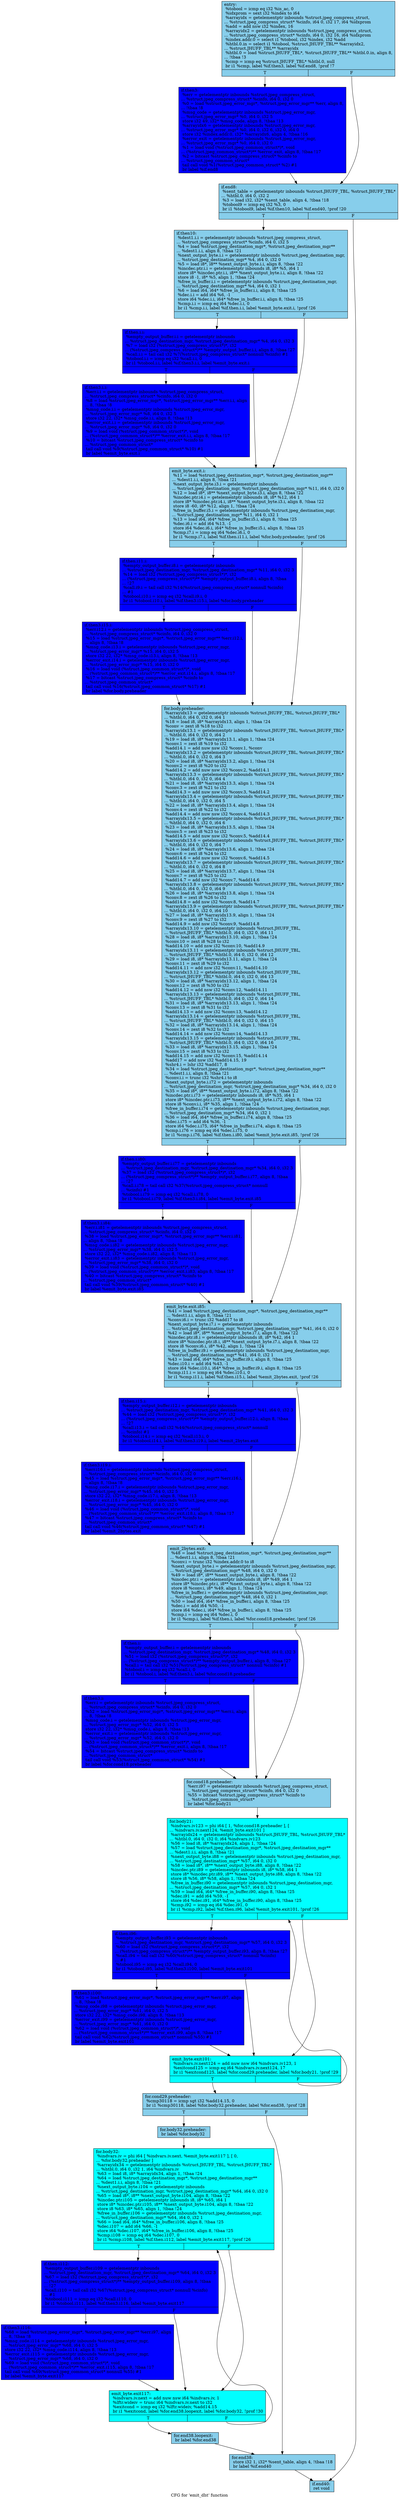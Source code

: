 digraph "CFG for 'emit_dht' function" {
	label="CFG for 'emit_dht' function";

	Node0x5b3e4f0 [shape=record, style = filled, fillcolor = skyblue, label="{entry:\l  %tobool = icmp eq i32 %is_ac, 0\l  %idxprom = sext i32 %index to i64\l  %arrayidx = getelementptr inbounds %struct.jpeg_compress_struct,\l... %struct.jpeg_compress_struct* %cinfo, i64 0, i32 17, i64 %idxprom\l  %add = add nsw i32 %index, 16\l  %arrayidx2 = getelementptr inbounds %struct.jpeg_compress_struct,\l... %struct.jpeg_compress_struct* %cinfo, i64 0, i32 16, i64 %idxprom\l  %index.addr.0 = select i1 %tobool, i32 %index, i32 %add\l  %htbl.0.in = select i1 %tobool, %struct.JHUFF_TBL** %arrayidx2,\l... %struct.JHUFF_TBL** %arrayidx\l  %htbl.0 = load %struct.JHUFF_TBL*, %struct.JHUFF_TBL** %htbl.0.in, align 8,\l... !tbaa !3\l  %cmp = icmp eq %struct.JHUFF_TBL* %htbl.0, null\l  br i1 %cmp, label %if.then3, label %if.end8, !prof !7\l|{<s0>T|<s1>F}}"];
	Node0x5b3e4f0:s0 -> Node0x5b3e2c0;
	Node0x5b3e4f0:s1 -> Node0x5b3e340;
	Node0x5b3e2c0 [shape=record, style = filled, fillcolor = blue, label="{if.then3:                                         \l  %err = getelementptr inbounds %struct.jpeg_compress_struct,\l... %struct.jpeg_compress_struct* %cinfo, i64 0, i32 0\l  %0 = load %struct.jpeg_error_mgr*, %struct.jpeg_error_mgr** %err, align 8,\l... !tbaa !8\l  %msg_code = getelementptr inbounds %struct.jpeg_error_mgr,\l... %struct.jpeg_error_mgr* %0, i64 0, i32 5\l  store i32 49, i32* %msg_code, align 8, !tbaa !13\l  %arrayidx6 = getelementptr inbounds %struct.jpeg_error_mgr,\l... %struct.jpeg_error_mgr* %0, i64 0, i32 6, i32 0, i64 0\l  store i32 %index.addr.0, i32* %arrayidx6, align 4, !tbaa !16\l  %error_exit = getelementptr inbounds %struct.jpeg_error_mgr,\l... %struct.jpeg_error_mgr* %0, i64 0, i32 0\l  %1 = load void (%struct.jpeg_common_struct*)*, void\l... (%struct.jpeg_common_struct*)** %error_exit, align 8, !tbaa !17\l  %2 = bitcast %struct.jpeg_compress_struct* %cinfo to\l... %struct.jpeg_common_struct*\l  tail call void %1(%struct.jpeg_common_struct* %2) #1\l  br label %if.end8\l}"];
	Node0x5b3e2c0 -> Node0x5b3e340;
	Node0x5b3e340 [shape=record, style = filled, fillcolor = skyblue, label="{if.end8:                                          \l  %sent_table = getelementptr inbounds %struct.JHUFF_TBL, %struct.JHUFF_TBL*\l... %htbl.0, i64 0, i32 2\l  %3 = load i32, i32* %sent_table, align 4, !tbaa !18\l  %tobool9 = icmp eq i32 %3, 0\l  br i1 %tobool9, label %if.then10, label %if.end40, !prof !20\l|{<s0>T|<s1>F}}"];
	Node0x5b3e340:s0 -> Node0x5b4f8e0;
	Node0x5b3e340:s1 -> Node0x5b4f9c0;
	Node0x5b4f8e0 [shape=record, style = filled, fillcolor = skyblue, label="{if.then10:                                        \l  %dest1.i.i = getelementptr inbounds %struct.jpeg_compress_struct,\l... %struct.jpeg_compress_struct* %cinfo, i64 0, i32 5\l  %4 = load %struct.jpeg_destination_mgr*, %struct.jpeg_destination_mgr**\l... %dest1.i.i, align 8, !tbaa !21\l  %next_output_byte.i.i = getelementptr inbounds %struct.jpeg_destination_mgr,\l... %struct.jpeg_destination_mgr* %4, i64 0, i32 0\l  %5 = load i8*, i8** %next_output_byte.i.i, align 8, !tbaa !22\l  %incdec.ptr.i.i = getelementptr inbounds i8, i8* %5, i64 1\l  store i8* %incdec.ptr.i.i, i8** %next_output_byte.i.i, align 8, !tbaa !22\l  store i8 -1, i8* %5, align 1, !tbaa !24\l  %free_in_buffer.i.i = getelementptr inbounds %struct.jpeg_destination_mgr,\l... %struct.jpeg_destination_mgr* %4, i64 0, i32 1\l  %6 = load i64, i64* %free_in_buffer.i.i, align 8, !tbaa !25\l  %dec.i.i = add i64 %6, -1\l  store i64 %dec.i.i, i64* %free_in_buffer.i.i, align 8, !tbaa !25\l  %cmp.i.i = icmp eq i64 %dec.i.i, 0\l  br i1 %cmp.i.i, label %if.then.i.i, label %emit_byte.exit.i, !prof !26\l|{<s0>T|<s1>F}}"];
	Node0x5b4f8e0:s0 -> Node0x5b50510;
	Node0x5b4f8e0:s1 -> Node0x5b505f0;
	Node0x5b50510 [shape=record, style = filled, fillcolor = blue, label="{if.then.i.i:                                      \l  %empty_output_buffer.i.i = getelementptr inbounds\l... %struct.jpeg_destination_mgr, %struct.jpeg_destination_mgr* %4, i64 0, i32 3\l  %7 = load i32 (%struct.jpeg_compress_struct*)*, i32\l... (%struct.jpeg_compress_struct*)** %empty_output_buffer.i.i, align 8, !tbaa !27\l  %call.i.i = tail call i32 %7(%struct.jpeg_compress_struct* nonnull %cinfo) #1\l  %tobool.i.i = icmp eq i32 %call.i.i, 0\l  br i1 %tobool.i.i, label %if.then3.i.i, label %emit_byte.exit.i\l|{<s0>T|<s1>F}}"];
	Node0x5b50510:s0 -> Node0x5b50a20;
	Node0x5b50510:s1 -> Node0x5b505f0;
	Node0x5b50a20 [shape=record, style = filled, fillcolor = blue, label="{if.then3.i.i:                                     \l  %err.i.i = getelementptr inbounds %struct.jpeg_compress_struct,\l... %struct.jpeg_compress_struct* %cinfo, i64 0, i32 0\l  %8 = load %struct.jpeg_error_mgr*, %struct.jpeg_error_mgr** %err.i.i, align\l... 8, !tbaa !8\l  %msg_code.i.i = getelementptr inbounds %struct.jpeg_error_mgr,\l... %struct.jpeg_error_mgr* %8, i64 0, i32 5\l  store i32 22, i32* %msg_code.i.i, align 8, !tbaa !13\l  %error_exit.i.i = getelementptr inbounds %struct.jpeg_error_mgr,\l... %struct.jpeg_error_mgr* %8, i64 0, i32 0\l  %9 = load void (%struct.jpeg_common_struct*)*, void\l... (%struct.jpeg_common_struct*)** %error_exit.i.i, align 8, !tbaa !17\l  %10 = bitcast %struct.jpeg_compress_struct* %cinfo to\l... %struct.jpeg_common_struct*\l  tail call void %9(%struct.jpeg_common_struct* %10) #1\l  br label %emit_byte.exit.i\l}"];
	Node0x5b50a20 -> Node0x5b505f0;
	Node0x5b505f0 [shape=record, style = filled, fillcolor = skyblue, label="{emit_byte.exit.i:                                 \l  %11 = load %struct.jpeg_destination_mgr*, %struct.jpeg_destination_mgr**\l... %dest1.i.i, align 8, !tbaa !21\l  %next_output_byte.i3.i = getelementptr inbounds\l... %struct.jpeg_destination_mgr, %struct.jpeg_destination_mgr* %11, i64 0, i32 0\l  %12 = load i8*, i8** %next_output_byte.i3.i, align 8, !tbaa !22\l  %incdec.ptr.i4.i = getelementptr inbounds i8, i8* %12, i64 1\l  store i8* %incdec.ptr.i4.i, i8** %next_output_byte.i3.i, align 8, !tbaa !22\l  store i8 -60, i8* %12, align 1, !tbaa !24\l  %free_in_buffer.i5.i = getelementptr inbounds %struct.jpeg_destination_mgr,\l... %struct.jpeg_destination_mgr* %11, i64 0, i32 1\l  %13 = load i64, i64* %free_in_buffer.i5.i, align 8, !tbaa !25\l  %dec.i6.i = add i64 %13, -1\l  store i64 %dec.i6.i, i64* %free_in_buffer.i5.i, align 8, !tbaa !25\l  %cmp.i7.i = icmp eq i64 %dec.i6.i, 0\l  br i1 %cmp.i7.i, label %if.then.i11.i, label %for.body.preheader, !prof !26\l|{<s0>T|<s1>F}}"];
	Node0x5b505f0:s0 -> Node0x5b51740;
	Node0x5b505f0:s1 -> Node0x5b51850;
	Node0x5b51740 [shape=record, style = filled, fillcolor = blue, label="{if.then.i11.i:                                    \l  %empty_output_buffer.i8.i = getelementptr inbounds\l... %struct.jpeg_destination_mgr, %struct.jpeg_destination_mgr* %11, i64 0, i32 3\l  %14 = load i32 (%struct.jpeg_compress_struct*)*, i32\l... (%struct.jpeg_compress_struct*)** %empty_output_buffer.i8.i, align 8, !tbaa\l... !27\l  %call.i9.i = tail call i32 %14(%struct.jpeg_compress_struct* nonnull %cinfo)\l... #1\l  %tobool.i10.i = icmp eq i32 %call.i9.i, 0\l  br i1 %tobool.i10.i, label %if.then3.i15.i, label %for.body.preheader\l|{<s0>T|<s1>F}}"];
	Node0x5b51740:s0 -> Node0x5b51c20;
	Node0x5b51740:s1 -> Node0x5b51850;
	Node0x5b51c20 [shape=record, style = filled, fillcolor = blue, label="{if.then3.i15.i:                                   \l  %err.i12.i = getelementptr inbounds %struct.jpeg_compress_struct,\l... %struct.jpeg_compress_struct* %cinfo, i64 0, i32 0\l  %15 = load %struct.jpeg_error_mgr*, %struct.jpeg_error_mgr** %err.i12.i,\l... align 8, !tbaa !8\l  %msg_code.i13.i = getelementptr inbounds %struct.jpeg_error_mgr,\l... %struct.jpeg_error_mgr* %15, i64 0, i32 5\l  store i32 22, i32* %msg_code.i13.i, align 8, !tbaa !13\l  %error_exit.i14.i = getelementptr inbounds %struct.jpeg_error_mgr,\l... %struct.jpeg_error_mgr* %15, i64 0, i32 0\l  %16 = load void (%struct.jpeg_common_struct*)*, void\l... (%struct.jpeg_common_struct*)** %error_exit.i14.i, align 8, !tbaa !17\l  %17 = bitcast %struct.jpeg_compress_struct* %cinfo to\l... %struct.jpeg_common_struct*\l  tail call void %16(%struct.jpeg_common_struct* %17) #1\l  br label %for.body.preheader\l}"];
	Node0x5b51c20 -> Node0x5b51850;
	Node0x5b51850 [shape=record, style = filled, fillcolor = skyblue, label="{for.body.preheader:                               \l  %arrayidx13 = getelementptr inbounds %struct.JHUFF_TBL, %struct.JHUFF_TBL*\l... %htbl.0, i64 0, i32 0, i64 1\l  %18 = load i8, i8* %arrayidx13, align 1, !tbaa !24\l  %conv = zext i8 %18 to i32\l  %arrayidx13.1 = getelementptr inbounds %struct.JHUFF_TBL, %struct.JHUFF_TBL*\l... %htbl.0, i64 0, i32 0, i64 2\l  %19 = load i8, i8* %arrayidx13.1, align 1, !tbaa !24\l  %conv.1 = zext i8 %19 to i32\l  %add14.1 = add nuw nsw i32 %conv.1, %conv\l  %arrayidx13.2 = getelementptr inbounds %struct.JHUFF_TBL, %struct.JHUFF_TBL*\l... %htbl.0, i64 0, i32 0, i64 3\l  %20 = load i8, i8* %arrayidx13.2, align 1, !tbaa !24\l  %conv.2 = zext i8 %20 to i32\l  %add14.2 = add nuw nsw i32 %conv.2, %add14.1\l  %arrayidx13.3 = getelementptr inbounds %struct.JHUFF_TBL, %struct.JHUFF_TBL*\l... %htbl.0, i64 0, i32 0, i64 4\l  %21 = load i8, i8* %arrayidx13.3, align 1, !tbaa !24\l  %conv.3 = zext i8 %21 to i32\l  %add14.3 = add nuw nsw i32 %conv.3, %add14.2\l  %arrayidx13.4 = getelementptr inbounds %struct.JHUFF_TBL, %struct.JHUFF_TBL*\l... %htbl.0, i64 0, i32 0, i64 5\l  %22 = load i8, i8* %arrayidx13.4, align 1, !tbaa !24\l  %conv.4 = zext i8 %22 to i32\l  %add14.4 = add nuw nsw i32 %conv.4, %add14.3\l  %arrayidx13.5 = getelementptr inbounds %struct.JHUFF_TBL, %struct.JHUFF_TBL*\l... %htbl.0, i64 0, i32 0, i64 6\l  %23 = load i8, i8* %arrayidx13.5, align 1, !tbaa !24\l  %conv.5 = zext i8 %23 to i32\l  %add14.5 = add nuw nsw i32 %conv.5, %add14.4\l  %arrayidx13.6 = getelementptr inbounds %struct.JHUFF_TBL, %struct.JHUFF_TBL*\l... %htbl.0, i64 0, i32 0, i64 7\l  %24 = load i8, i8* %arrayidx13.6, align 1, !tbaa !24\l  %conv.6 = zext i8 %24 to i32\l  %add14.6 = add nuw nsw i32 %conv.6, %add14.5\l  %arrayidx13.7 = getelementptr inbounds %struct.JHUFF_TBL, %struct.JHUFF_TBL*\l... %htbl.0, i64 0, i32 0, i64 8\l  %25 = load i8, i8* %arrayidx13.7, align 1, !tbaa !24\l  %conv.7 = zext i8 %25 to i32\l  %add14.7 = add nsw i32 %conv.7, %add14.6\l  %arrayidx13.8 = getelementptr inbounds %struct.JHUFF_TBL, %struct.JHUFF_TBL*\l... %htbl.0, i64 0, i32 0, i64 9\l  %26 = load i8, i8* %arrayidx13.8, align 1, !tbaa !24\l  %conv.8 = zext i8 %26 to i32\l  %add14.8 = add nsw i32 %conv.8, %add14.7\l  %arrayidx13.9 = getelementptr inbounds %struct.JHUFF_TBL, %struct.JHUFF_TBL*\l... %htbl.0, i64 0, i32 0, i64 10\l  %27 = load i8, i8* %arrayidx13.9, align 1, !tbaa !24\l  %conv.9 = zext i8 %27 to i32\l  %add14.9 = add nsw i32 %conv.9, %add14.8\l  %arrayidx13.10 = getelementptr inbounds %struct.JHUFF_TBL,\l... %struct.JHUFF_TBL* %htbl.0, i64 0, i32 0, i64 11\l  %28 = load i8, i8* %arrayidx13.10, align 1, !tbaa !24\l  %conv.10 = zext i8 %28 to i32\l  %add14.10 = add nsw i32 %conv.10, %add14.9\l  %arrayidx13.11 = getelementptr inbounds %struct.JHUFF_TBL,\l... %struct.JHUFF_TBL* %htbl.0, i64 0, i32 0, i64 12\l  %29 = load i8, i8* %arrayidx13.11, align 1, !tbaa !24\l  %conv.11 = zext i8 %29 to i32\l  %add14.11 = add nsw i32 %conv.11, %add14.10\l  %arrayidx13.12 = getelementptr inbounds %struct.JHUFF_TBL,\l... %struct.JHUFF_TBL* %htbl.0, i64 0, i32 0, i64 13\l  %30 = load i8, i8* %arrayidx13.12, align 1, !tbaa !24\l  %conv.12 = zext i8 %30 to i32\l  %add14.12 = add nsw i32 %conv.12, %add14.11\l  %arrayidx13.13 = getelementptr inbounds %struct.JHUFF_TBL,\l... %struct.JHUFF_TBL* %htbl.0, i64 0, i32 0, i64 14\l  %31 = load i8, i8* %arrayidx13.13, align 1, !tbaa !24\l  %conv.13 = zext i8 %31 to i32\l  %add14.13 = add nsw i32 %conv.13, %add14.12\l  %arrayidx13.14 = getelementptr inbounds %struct.JHUFF_TBL,\l... %struct.JHUFF_TBL* %htbl.0, i64 0, i32 0, i64 15\l  %32 = load i8, i8* %arrayidx13.14, align 1, !tbaa !24\l  %conv.14 = zext i8 %32 to i32\l  %add14.14 = add nsw i32 %conv.14, %add14.13\l  %arrayidx13.15 = getelementptr inbounds %struct.JHUFF_TBL,\l... %struct.JHUFF_TBL* %htbl.0, i64 0, i32 0, i64 16\l  %33 = load i8, i8* %arrayidx13.15, align 1, !tbaa !24\l  %conv.15 = zext i8 %33 to i32\l  %add14.15 = add nsw i32 %conv.15, %add14.14\l  %add17 = add nsw i32 %add14.15, 19\l  %shr4.i = lshr i32 %add17, 8\l  %34 = load %struct.jpeg_destination_mgr*, %struct.jpeg_destination_mgr**\l... %dest1.i.i, align 8, !tbaa !21\l  %conv.i.i = trunc i32 %shr4.i to i8\l  %next_output_byte.i.i72 = getelementptr inbounds\l... %struct.jpeg_destination_mgr, %struct.jpeg_destination_mgr* %34, i64 0, i32 0\l  %35 = load i8*, i8** %next_output_byte.i.i72, align 8, !tbaa !22\l  %incdec.ptr.i.i73 = getelementptr inbounds i8, i8* %35, i64 1\l  store i8* %incdec.ptr.i.i73, i8** %next_output_byte.i.i72, align 8, !tbaa !22\l  store i8 %conv.i.i, i8* %35, align 1, !tbaa !24\l  %free_in_buffer.i.i74 = getelementptr inbounds %struct.jpeg_destination_mgr,\l... %struct.jpeg_destination_mgr* %34, i64 0, i32 1\l  %36 = load i64, i64* %free_in_buffer.i.i74, align 8, !tbaa !25\l  %dec.i.i75 = add i64 %36, -1\l  store i64 %dec.i.i75, i64* %free_in_buffer.i.i74, align 8, !tbaa !25\l  %cmp.i.i76 = icmp eq i64 %dec.i.i75, 0\l  br i1 %cmp.i.i76, label %if.then.i.i80, label %emit_byte.exit.i85, !prof !26\l|{<s0>T|<s1>F}}"];
	Node0x5b51850:s0 -> Node0x5b56ab0;
	Node0x5b51850:s1 -> Node0x5b56bc0;
	Node0x5b56ab0 [shape=record, style = filled, fillcolor = blue, label="{if.then.i.i80:                                    \l  %empty_output_buffer.i.i77 = getelementptr inbounds\l... %struct.jpeg_destination_mgr, %struct.jpeg_destination_mgr* %34, i64 0, i32 3\l  %37 = load i32 (%struct.jpeg_compress_struct*)*, i32\l... (%struct.jpeg_compress_struct*)** %empty_output_buffer.i.i77, align 8, !tbaa\l... !27\l  %call.i.i78 = tail call i32 %37(%struct.jpeg_compress_struct* nonnull\l... %cinfo) #1\l  %tobool.i.i79 = icmp eq i32 %call.i.i78, 0\l  br i1 %tobool.i.i79, label %if.then3.i.i84, label %emit_byte.exit.i85\l|{<s0>T|<s1>F}}"];
	Node0x5b56ab0:s0 -> Node0x5b56fd0;
	Node0x5b56ab0:s1 -> Node0x5b56bc0;
	Node0x5b56fd0 [shape=record, style = filled, fillcolor = blue, label="{if.then3.i.i84:                                   \l  %err.i.i81 = getelementptr inbounds %struct.jpeg_compress_struct,\l... %struct.jpeg_compress_struct* %cinfo, i64 0, i32 0\l  %38 = load %struct.jpeg_error_mgr*, %struct.jpeg_error_mgr** %err.i.i81,\l... align 8, !tbaa !8\l  %msg_code.i.i82 = getelementptr inbounds %struct.jpeg_error_mgr,\l... %struct.jpeg_error_mgr* %38, i64 0, i32 5\l  store i32 22, i32* %msg_code.i.i82, align 8, !tbaa !13\l  %error_exit.i.i83 = getelementptr inbounds %struct.jpeg_error_mgr,\l... %struct.jpeg_error_mgr* %38, i64 0, i32 0\l  %39 = load void (%struct.jpeg_common_struct*)*, void\l... (%struct.jpeg_common_struct*)** %error_exit.i.i83, align 8, !tbaa !17\l  %40 = bitcast %struct.jpeg_compress_struct* %cinfo to\l... %struct.jpeg_common_struct*\l  tail call void %39(%struct.jpeg_common_struct* %40) #1\l  br label %emit_byte.exit.i85\l}"];
	Node0x5b56fd0 -> Node0x5b56bc0;
	Node0x5b56bc0 [shape=record, style = filled, fillcolor = skyblue, label="{emit_byte.exit.i85:                               \l  %41 = load %struct.jpeg_destination_mgr*, %struct.jpeg_destination_mgr**\l... %dest1.i.i, align 8, !tbaa !21\l  %conv.i6.i = trunc i32 %add17 to i8\l  %next_output_byte.i7.i = getelementptr inbounds\l... %struct.jpeg_destination_mgr, %struct.jpeg_destination_mgr* %41, i64 0, i32 0\l  %42 = load i8*, i8** %next_output_byte.i7.i, align 8, !tbaa !22\l  %incdec.ptr.i8.i = getelementptr inbounds i8, i8* %42, i64 1\l  store i8* %incdec.ptr.i8.i, i8** %next_output_byte.i7.i, align 8, !tbaa !22\l  store i8 %conv.i6.i, i8* %42, align 1, !tbaa !24\l  %free_in_buffer.i9.i = getelementptr inbounds %struct.jpeg_destination_mgr,\l... %struct.jpeg_destination_mgr* %41, i64 0, i32 1\l  %43 = load i64, i64* %free_in_buffer.i9.i, align 8, !tbaa !25\l  %dec.i10.i = add i64 %43, -1\l  store i64 %dec.i10.i, i64* %free_in_buffer.i9.i, align 8, !tbaa !25\l  %cmp.i11.i = icmp eq i64 %dec.i10.i, 0\l  br i1 %cmp.i11.i, label %if.then.i15.i, label %emit_2bytes.exit, !prof !26\l|{<s0>T|<s1>F}}"];
	Node0x5b56bc0:s0 -> Node0x5b57d10;
	Node0x5b56bc0:s1 -> Node0x5b57e20;
	Node0x5b57d10 [shape=record, style = filled, fillcolor = blue, label="{if.then.i15.i:                                    \l  %empty_output_buffer.i12.i = getelementptr inbounds\l... %struct.jpeg_destination_mgr, %struct.jpeg_destination_mgr* %41, i64 0, i32 3\l  %44 = load i32 (%struct.jpeg_compress_struct*)*, i32\l... (%struct.jpeg_compress_struct*)** %empty_output_buffer.i12.i, align 8, !tbaa\l... !27\l  %call.i13.i = tail call i32 %44(%struct.jpeg_compress_struct* nonnull\l... %cinfo) #1\l  %tobool.i14.i = icmp eq i32 %call.i13.i, 0\l  br i1 %tobool.i14.i, label %if.then3.i19.i, label %emit_2bytes.exit\l|{<s0>T|<s1>F}}"];
	Node0x5b57d10:s0 -> Node0x5b581f0;
	Node0x5b57d10:s1 -> Node0x5b57e20;
	Node0x5b581f0 [shape=record, style = filled, fillcolor = blue, label="{if.then3.i19.i:                                   \l  %err.i16.i = getelementptr inbounds %struct.jpeg_compress_struct,\l... %struct.jpeg_compress_struct* %cinfo, i64 0, i32 0\l  %45 = load %struct.jpeg_error_mgr*, %struct.jpeg_error_mgr** %err.i16.i,\l... align 8, !tbaa !8\l  %msg_code.i17.i = getelementptr inbounds %struct.jpeg_error_mgr,\l... %struct.jpeg_error_mgr* %45, i64 0, i32 5\l  store i32 22, i32* %msg_code.i17.i, align 8, !tbaa !13\l  %error_exit.i18.i = getelementptr inbounds %struct.jpeg_error_mgr,\l... %struct.jpeg_error_mgr* %45, i64 0, i32 0\l  %46 = load void (%struct.jpeg_common_struct*)*, void\l... (%struct.jpeg_common_struct*)** %error_exit.i18.i, align 8, !tbaa !17\l  %47 = bitcast %struct.jpeg_compress_struct* %cinfo to\l... %struct.jpeg_common_struct*\l  tail call void %46(%struct.jpeg_common_struct* %47) #1\l  br label %emit_2bytes.exit\l}"];
	Node0x5b581f0 -> Node0x5b57e20;
	Node0x5b57e20 [shape=record, style = filled, fillcolor = skyblue, label="{emit_2bytes.exit:                                 \l  %48 = load %struct.jpeg_destination_mgr*, %struct.jpeg_destination_mgr**\l... %dest1.i.i, align 8, !tbaa !21\l  %conv.i = trunc i32 %index.addr.0 to i8\l  %next_output_byte.i = getelementptr inbounds %struct.jpeg_destination_mgr,\l... %struct.jpeg_destination_mgr* %48, i64 0, i32 0\l  %49 = load i8*, i8** %next_output_byte.i, align 8, !tbaa !22\l  %incdec.ptr.i = getelementptr inbounds i8, i8* %49, i64 1\l  store i8* %incdec.ptr.i, i8** %next_output_byte.i, align 8, !tbaa !22\l  store i8 %conv.i, i8* %49, align 1, !tbaa !24\l  %free_in_buffer.i = getelementptr inbounds %struct.jpeg_destination_mgr,\l... %struct.jpeg_destination_mgr* %48, i64 0, i32 1\l  %50 = load i64, i64* %free_in_buffer.i, align 8, !tbaa !25\l  %dec.i = add i64 %50, -1\l  store i64 %dec.i, i64* %free_in_buffer.i, align 8, !tbaa !25\l  %cmp.i = icmp eq i64 %dec.i, 0\l  br i1 %cmp.i, label %if.then.i, label %for.cond18.preheader, !prof !26\l|{<s0>T|<s1>F}}"];
	Node0x5b57e20:s0 -> Node0x5b58ef0;
	Node0x5b57e20:s1 -> Node0x5b58fd0;
	Node0x5b58ef0 [shape=record, style = filled, fillcolor = blue, label="{if.then.i:                                        \l  %empty_output_buffer.i = getelementptr inbounds\l... %struct.jpeg_destination_mgr, %struct.jpeg_destination_mgr* %48, i64 0, i32 3\l  %51 = load i32 (%struct.jpeg_compress_struct*)*, i32\l... (%struct.jpeg_compress_struct*)** %empty_output_buffer.i, align 8, !tbaa !27\l  %call.i = tail call i32 %51(%struct.jpeg_compress_struct* nonnull %cinfo) #1\l  %tobool.i = icmp eq i32 %call.i, 0\l  br i1 %tobool.i, label %if.then3.i, label %for.cond18.preheader\l|{<s0>T|<s1>F}}"];
	Node0x5b58ef0:s0 -> Node0x5b593a0;
	Node0x5b58ef0:s1 -> Node0x5b58fd0;
	Node0x5b593a0 [shape=record, style = filled, fillcolor = blue, label="{if.then3.i:                                       \l  %err.i = getelementptr inbounds %struct.jpeg_compress_struct,\l... %struct.jpeg_compress_struct* %cinfo, i64 0, i32 0\l  %52 = load %struct.jpeg_error_mgr*, %struct.jpeg_error_mgr** %err.i, align\l... 8, !tbaa !8\l  %msg_code.i = getelementptr inbounds %struct.jpeg_error_mgr,\l... %struct.jpeg_error_mgr* %52, i64 0, i32 5\l  store i32 22, i32* %msg_code.i, align 8, !tbaa !13\l  %error_exit.i = getelementptr inbounds %struct.jpeg_error_mgr,\l... %struct.jpeg_error_mgr* %52, i64 0, i32 0\l  %53 = load void (%struct.jpeg_common_struct*)*, void\l... (%struct.jpeg_common_struct*)** %error_exit.i, align 8, !tbaa !17\l  %54 = bitcast %struct.jpeg_compress_struct* %cinfo to\l... %struct.jpeg_common_struct*\l  tail call void %53(%struct.jpeg_common_struct* %54) #1\l  br label %for.cond18.preheader\l}"];
	Node0x5b593a0 -> Node0x5b58fd0;
	Node0x5b58fd0 [shape=record, style = filled, fillcolor = skyblue, label="{for.cond18.preheader:                             \l  %err.i97 = getelementptr inbounds %struct.jpeg_compress_struct,\l... %struct.jpeg_compress_struct* %cinfo, i64 0, i32 0\l  %55 = bitcast %struct.jpeg_compress_struct* %cinfo to\l... %struct.jpeg_common_struct*\l  br label %for.body21\l}"];
	Node0x5b58fd0 -> Node0x5b05a30;
	Node0x5b05b70 [shape=record, style = filled, fillcolor = skyblue, label="{for.cond29.preheader:                             \l  %cmp30118 = icmp sgt i32 %add14.15, 0\l  br i1 %cmp30118, label %for.body32.preheader, label %for.end38, !prof !28\l|{<s0>T|<s1>F}}"];
	Node0x5b05b70:s0 -> Node0x5b05d30;
	Node0x5b05b70:s1 -> Node0x5b05db0;
	Node0x5b05d30 [shape=record, style = filled, fillcolor = skyblue, label="{for.body32.preheader:                             \l  br label %for.body32\l}"];
	Node0x5b05d30 -> Node0x5b06020;
	Node0x5b05a30 [shape=record, style = filled, fillcolor = cyan, label="{for.body21:                                       \l  %indvars.iv123 = phi i64 [ 1, %for.cond18.preheader ], [\l... %indvars.iv.next124, %emit_byte.exit101 ]\l  %arrayidx24 = getelementptr inbounds %struct.JHUFF_TBL, %struct.JHUFF_TBL*\l... %htbl.0, i64 0, i32 0, i64 %indvars.iv123\l  %56 = load i8, i8* %arrayidx24, align 1, !tbaa !24\l  %57 = load %struct.jpeg_destination_mgr*, %struct.jpeg_destination_mgr**\l... %dest1.i.i, align 8, !tbaa !21\l  %next_output_byte.i88 = getelementptr inbounds %struct.jpeg_destination_mgr,\l... %struct.jpeg_destination_mgr* %57, i64 0, i32 0\l  %58 = load i8*, i8** %next_output_byte.i88, align 8, !tbaa !22\l  %incdec.ptr.i89 = getelementptr inbounds i8, i8* %58, i64 1\l  store i8* %incdec.ptr.i89, i8** %next_output_byte.i88, align 8, !tbaa !22\l  store i8 %56, i8* %58, align 1, !tbaa !24\l  %free_in_buffer.i90 = getelementptr inbounds %struct.jpeg_destination_mgr,\l... %struct.jpeg_destination_mgr* %57, i64 0, i32 1\l  %59 = load i64, i64* %free_in_buffer.i90, align 8, !tbaa !25\l  %dec.i91 = add i64 %59, -1\l  store i64 %dec.i91, i64* %free_in_buffer.i90, align 8, !tbaa !25\l  %cmp.i92 = icmp eq i64 %dec.i91, 0\l  br i1 %cmp.i92, label %if.then.i96, label %emit_byte.exit101, !prof !26\l|{<s0>T|<s1>F}}"];
	Node0x5b05a30:s0 -> Node0x5b140b0;
	Node0x5b05a30:s1 -> Node0x5b13710;
	Node0x5b140b0 [shape=record, style = filled, fillcolor = blue, label="{if.then.i96:                                      \l  %empty_output_buffer.i93 = getelementptr inbounds\l... %struct.jpeg_destination_mgr, %struct.jpeg_destination_mgr* %57, i64 0, i32 3\l  %60 = load i32 (%struct.jpeg_compress_struct*)*, i32\l... (%struct.jpeg_compress_struct*)** %empty_output_buffer.i93, align 8, !tbaa !27\l  %call.i94 = tail call i32 %60(%struct.jpeg_compress_struct* nonnull %cinfo)\l... #1\l  %tobool.i95 = icmp eq i32 %call.i94, 0\l  br i1 %tobool.i95, label %if.then3.i100, label %emit_byte.exit101\l|{<s0>T|<s1>F}}"];
	Node0x5b140b0:s0 -> Node0x5b14be0;
	Node0x5b140b0:s1 -> Node0x5b13710;
	Node0x5b14be0 [shape=record, style = filled, fillcolor = blue, label="{if.then3.i100:                                    \l  %61 = load %struct.jpeg_error_mgr*, %struct.jpeg_error_mgr** %err.i97, align\l... 8, !tbaa !8\l  %msg_code.i98 = getelementptr inbounds %struct.jpeg_error_mgr,\l... %struct.jpeg_error_mgr* %61, i64 0, i32 5\l  store i32 22, i32* %msg_code.i98, align 8, !tbaa !13\l  %error_exit.i99 = getelementptr inbounds %struct.jpeg_error_mgr,\l... %struct.jpeg_error_mgr* %61, i64 0, i32 0\l  %62 = load void (%struct.jpeg_common_struct*)*, void\l... (%struct.jpeg_common_struct*)** %error_exit.i99, align 8, !tbaa !17\l  tail call void %62(%struct.jpeg_common_struct* nonnull %55) #1\l  br label %emit_byte.exit101\l}"];
	Node0x5b14be0 -> Node0x5b13710;
	Node0x5b13710 [shape=record, style = filled, fillcolor = cyan, label="{emit_byte.exit101:                                \l  %indvars.iv.next124 = add nuw nsw i64 %indvars.iv123, 1\l  %exitcond125 = icmp eq i64 %indvars.iv.next124, 17\l  br i1 %exitcond125, label %for.cond29.preheader, label %for.body21, !prof !29\l|{<s0>T|<s1>F}}"];
	Node0x5b13710:s0 -> Node0x5b05b70;
	Node0x5b13710:s1 -> Node0x5b05a30;
	Node0x5b06020 [shape=record, style = filled, fillcolor = cyan, label="{for.body32:                                       \l  %indvars.iv = phi i64 [ %indvars.iv.next, %emit_byte.exit117 ], [ 0,\l... %for.body32.preheader ]\l  %arrayidx34 = getelementptr inbounds %struct.JHUFF_TBL, %struct.JHUFF_TBL*\l... %htbl.0, i64 0, i32 1, i64 %indvars.iv\l  %63 = load i8, i8* %arrayidx34, align 1, !tbaa !24\l  %64 = load %struct.jpeg_destination_mgr*, %struct.jpeg_destination_mgr**\l... %dest1.i.i, align 8, !tbaa !21\l  %next_output_byte.i104 = getelementptr inbounds\l... %struct.jpeg_destination_mgr, %struct.jpeg_destination_mgr* %64, i64 0, i32 0\l  %65 = load i8*, i8** %next_output_byte.i104, align 8, !tbaa !22\l  %incdec.ptr.i105 = getelementptr inbounds i8, i8* %65, i64 1\l  store i8* %incdec.ptr.i105, i8** %next_output_byte.i104, align 8, !tbaa !22\l  store i8 %63, i8* %65, align 1, !tbaa !24\l  %free_in_buffer.i106 = getelementptr inbounds %struct.jpeg_destination_mgr,\l... %struct.jpeg_destination_mgr* %64, i64 0, i32 1\l  %66 = load i64, i64* %free_in_buffer.i106, align 8, !tbaa !25\l  %dec.i107 = add i64 %66, -1\l  store i64 %dec.i107, i64* %free_in_buffer.i106, align 8, !tbaa !25\l  %cmp.i108 = icmp eq i64 %dec.i107, 0\l  br i1 %cmp.i108, label %if.then.i112, label %emit_byte.exit117, !prof !26\l|{<s0>T|<s1>F}}"];
	Node0x5b06020:s0 -> Node0x5b607a0;
	Node0x5b06020:s1 -> Node0x5b3b7c0;
	Node0x5b607a0 [shape=record, style = filled, fillcolor = blue, label="{if.then.i112:                                     \l  %empty_output_buffer.i109 = getelementptr inbounds\l... %struct.jpeg_destination_mgr, %struct.jpeg_destination_mgr* %64, i64 0, i32 3\l  %67 = load i32 (%struct.jpeg_compress_struct*)*, i32\l... (%struct.jpeg_compress_struct*)** %empty_output_buffer.i109, align 8, !tbaa\l... !27\l  %call.i110 = tail call i32 %67(%struct.jpeg_compress_struct* nonnull %cinfo)\l... #1\l  %tobool.i111 = icmp eq i32 %call.i110, 0\l  br i1 %tobool.i111, label %if.then3.i116, label %emit_byte.exit117\l|{<s0>T|<s1>F}}"];
	Node0x5b607a0:s0 -> Node0x5b60bb0;
	Node0x5b607a0:s1 -> Node0x5b3b7c0;
	Node0x5b60bb0 [shape=record, style = filled, fillcolor = blue, label="{if.then3.i116:                                    \l  %68 = load %struct.jpeg_error_mgr*, %struct.jpeg_error_mgr** %err.i97, align\l... 8, !tbaa !8\l  %msg_code.i114 = getelementptr inbounds %struct.jpeg_error_mgr,\l... %struct.jpeg_error_mgr* %68, i64 0, i32 5\l  store i32 22, i32* %msg_code.i114, align 8, !tbaa !13\l  %error_exit.i115 = getelementptr inbounds %struct.jpeg_error_mgr,\l... %struct.jpeg_error_mgr* %68, i64 0, i32 0\l  %69 = load void (%struct.jpeg_common_struct*)*, void\l... (%struct.jpeg_common_struct*)** %error_exit.i115, align 8, !tbaa !17\l  tail call void %69(%struct.jpeg_common_struct* nonnull %55) #1\l  br label %emit_byte.exit117\l}"];
	Node0x5b60bb0 -> Node0x5b3b7c0;
	Node0x5b3b7c0 [shape=record, style = filled, fillcolor = cyan, label="{emit_byte.exit117:                                \l  %indvars.iv.next = add nuw nsw i64 %indvars.iv, 1\l  %lftr.wideiv = trunc i64 %indvars.iv.next to i32\l  %exitcond = icmp eq i32 %lftr.wideiv, %add14.15\l  br i1 %exitcond, label %for.end38.loopexit, label %for.body32, !prof !30\l|{<s0>T|<s1>F}}"];
	Node0x5b3b7c0:s0 -> Node0x5b61290;
	Node0x5b3b7c0:s1 -> Node0x5b06020;
	Node0x5b61290 [shape=record, style = filled, fillcolor = skyblue, label="{for.end38.loopexit:                               \l  br label %for.end38\l}"];
	Node0x5b61290 -> Node0x5b05db0;
	Node0x5b05db0 [shape=record, style = filled, fillcolor = skyblue, label="{for.end38:                                        \l  store i32 1, i32* %sent_table, align 4, !tbaa !18\l  br label %if.end40\l}"];
	Node0x5b05db0 -> Node0x5b4f9c0;
	Node0x5b4f9c0 [shape=record, style = filled, fillcolor = skyblue, label="{if.end40:                                         \l  ret void\l}"];
}
